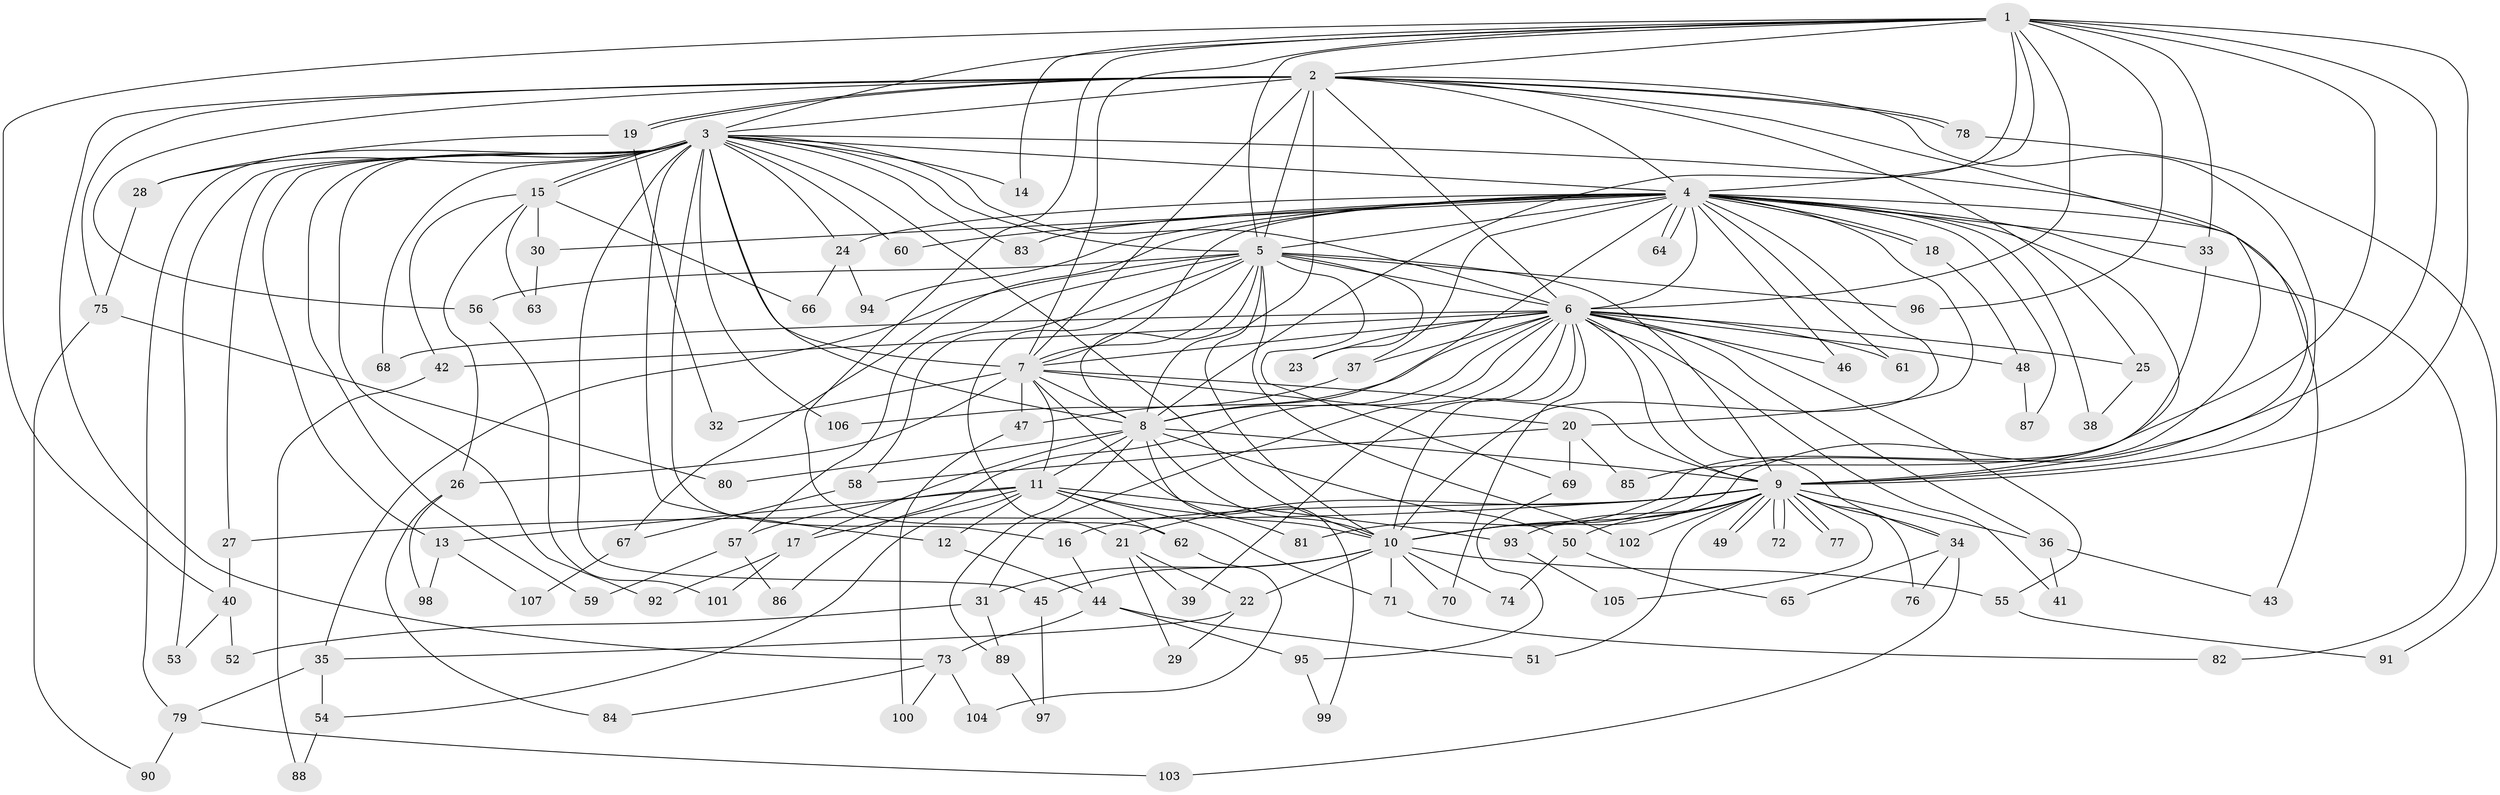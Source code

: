 // coarse degree distribution, {28: 0.03125, 10: 0.03125, 6: 0.03125, 7: 0.03125, 2: 0.4375, 1: 0.15625, 5: 0.03125, 3: 0.21875, 4: 0.03125}
// Generated by graph-tools (version 1.1) at 2025/17/03/04/25 18:17:18]
// undirected, 107 vertices, 239 edges
graph export_dot {
graph [start="1"]
  node [color=gray90,style=filled];
  1;
  2;
  3;
  4;
  5;
  6;
  7;
  8;
  9;
  10;
  11;
  12;
  13;
  14;
  15;
  16;
  17;
  18;
  19;
  20;
  21;
  22;
  23;
  24;
  25;
  26;
  27;
  28;
  29;
  30;
  31;
  32;
  33;
  34;
  35;
  36;
  37;
  38;
  39;
  40;
  41;
  42;
  43;
  44;
  45;
  46;
  47;
  48;
  49;
  50;
  51;
  52;
  53;
  54;
  55;
  56;
  57;
  58;
  59;
  60;
  61;
  62;
  63;
  64;
  65;
  66;
  67;
  68;
  69;
  70;
  71;
  72;
  73;
  74;
  75;
  76;
  77;
  78;
  79;
  80;
  81;
  82;
  83;
  84;
  85;
  86;
  87;
  88;
  89;
  90;
  91;
  92;
  93;
  94;
  95;
  96;
  97;
  98;
  99;
  100;
  101;
  102;
  103;
  104;
  105;
  106;
  107;
  1 -- 2;
  1 -- 3;
  1 -- 4;
  1 -- 5;
  1 -- 6;
  1 -- 7;
  1 -- 8;
  1 -- 9;
  1 -- 10;
  1 -- 14;
  1 -- 33;
  1 -- 40;
  1 -- 62;
  1 -- 85;
  1 -- 96;
  2 -- 3;
  2 -- 4;
  2 -- 5;
  2 -- 6;
  2 -- 7;
  2 -- 8;
  2 -- 9;
  2 -- 10;
  2 -- 19;
  2 -- 19;
  2 -- 25;
  2 -- 56;
  2 -- 73;
  2 -- 75;
  2 -- 78;
  2 -- 78;
  3 -- 4;
  3 -- 5;
  3 -- 6;
  3 -- 7;
  3 -- 8;
  3 -- 9;
  3 -- 10;
  3 -- 12;
  3 -- 13;
  3 -- 14;
  3 -- 15;
  3 -- 15;
  3 -- 16;
  3 -- 24;
  3 -- 27;
  3 -- 28;
  3 -- 45;
  3 -- 53;
  3 -- 59;
  3 -- 60;
  3 -- 68;
  3 -- 79;
  3 -- 83;
  3 -- 92;
  3 -- 106;
  4 -- 5;
  4 -- 6;
  4 -- 7;
  4 -- 8;
  4 -- 9;
  4 -- 10;
  4 -- 18;
  4 -- 18;
  4 -- 20;
  4 -- 24;
  4 -- 30;
  4 -- 33;
  4 -- 37;
  4 -- 38;
  4 -- 43;
  4 -- 46;
  4 -- 60;
  4 -- 61;
  4 -- 64;
  4 -- 64;
  4 -- 67;
  4 -- 82;
  4 -- 83;
  4 -- 87;
  4 -- 94;
  5 -- 6;
  5 -- 7;
  5 -- 8;
  5 -- 9;
  5 -- 10;
  5 -- 21;
  5 -- 23;
  5 -- 35;
  5 -- 56;
  5 -- 57;
  5 -- 58;
  5 -- 69;
  5 -- 96;
  5 -- 102;
  6 -- 7;
  6 -- 8;
  6 -- 9;
  6 -- 10;
  6 -- 23;
  6 -- 25;
  6 -- 31;
  6 -- 34;
  6 -- 36;
  6 -- 37;
  6 -- 39;
  6 -- 41;
  6 -- 42;
  6 -- 46;
  6 -- 47;
  6 -- 48;
  6 -- 55;
  6 -- 61;
  6 -- 68;
  6 -- 70;
  6 -- 86;
  7 -- 8;
  7 -- 9;
  7 -- 10;
  7 -- 11;
  7 -- 20;
  7 -- 26;
  7 -- 32;
  7 -- 47;
  8 -- 9;
  8 -- 10;
  8 -- 11;
  8 -- 17;
  8 -- 50;
  8 -- 80;
  8 -- 89;
  8 -- 99;
  9 -- 10;
  9 -- 16;
  9 -- 21;
  9 -- 27;
  9 -- 34;
  9 -- 36;
  9 -- 49;
  9 -- 49;
  9 -- 50;
  9 -- 51;
  9 -- 72;
  9 -- 72;
  9 -- 76;
  9 -- 77;
  9 -- 77;
  9 -- 93;
  9 -- 102;
  9 -- 105;
  10 -- 22;
  10 -- 31;
  10 -- 45;
  10 -- 55;
  10 -- 70;
  10 -- 71;
  10 -- 74;
  11 -- 12;
  11 -- 13;
  11 -- 17;
  11 -- 54;
  11 -- 57;
  11 -- 62;
  11 -- 71;
  11 -- 81;
  11 -- 93;
  12 -- 44;
  13 -- 98;
  13 -- 107;
  15 -- 26;
  15 -- 30;
  15 -- 42;
  15 -- 63;
  15 -- 66;
  16 -- 44;
  17 -- 92;
  17 -- 101;
  18 -- 48;
  19 -- 28;
  19 -- 32;
  20 -- 58;
  20 -- 69;
  20 -- 85;
  21 -- 22;
  21 -- 29;
  21 -- 39;
  22 -- 29;
  22 -- 35;
  24 -- 66;
  24 -- 94;
  25 -- 38;
  26 -- 84;
  26 -- 98;
  27 -- 40;
  28 -- 75;
  30 -- 63;
  31 -- 52;
  31 -- 89;
  33 -- 81;
  34 -- 65;
  34 -- 76;
  34 -- 103;
  35 -- 54;
  35 -- 79;
  36 -- 41;
  36 -- 43;
  37 -- 106;
  40 -- 52;
  40 -- 53;
  42 -- 88;
  44 -- 51;
  44 -- 73;
  44 -- 95;
  45 -- 97;
  47 -- 100;
  48 -- 87;
  50 -- 65;
  50 -- 74;
  54 -- 88;
  55 -- 91;
  56 -- 101;
  57 -- 59;
  57 -- 86;
  58 -- 67;
  62 -- 104;
  67 -- 107;
  69 -- 95;
  71 -- 82;
  73 -- 84;
  73 -- 100;
  73 -- 104;
  75 -- 80;
  75 -- 90;
  78 -- 91;
  79 -- 90;
  79 -- 103;
  89 -- 97;
  93 -- 105;
  95 -- 99;
}
